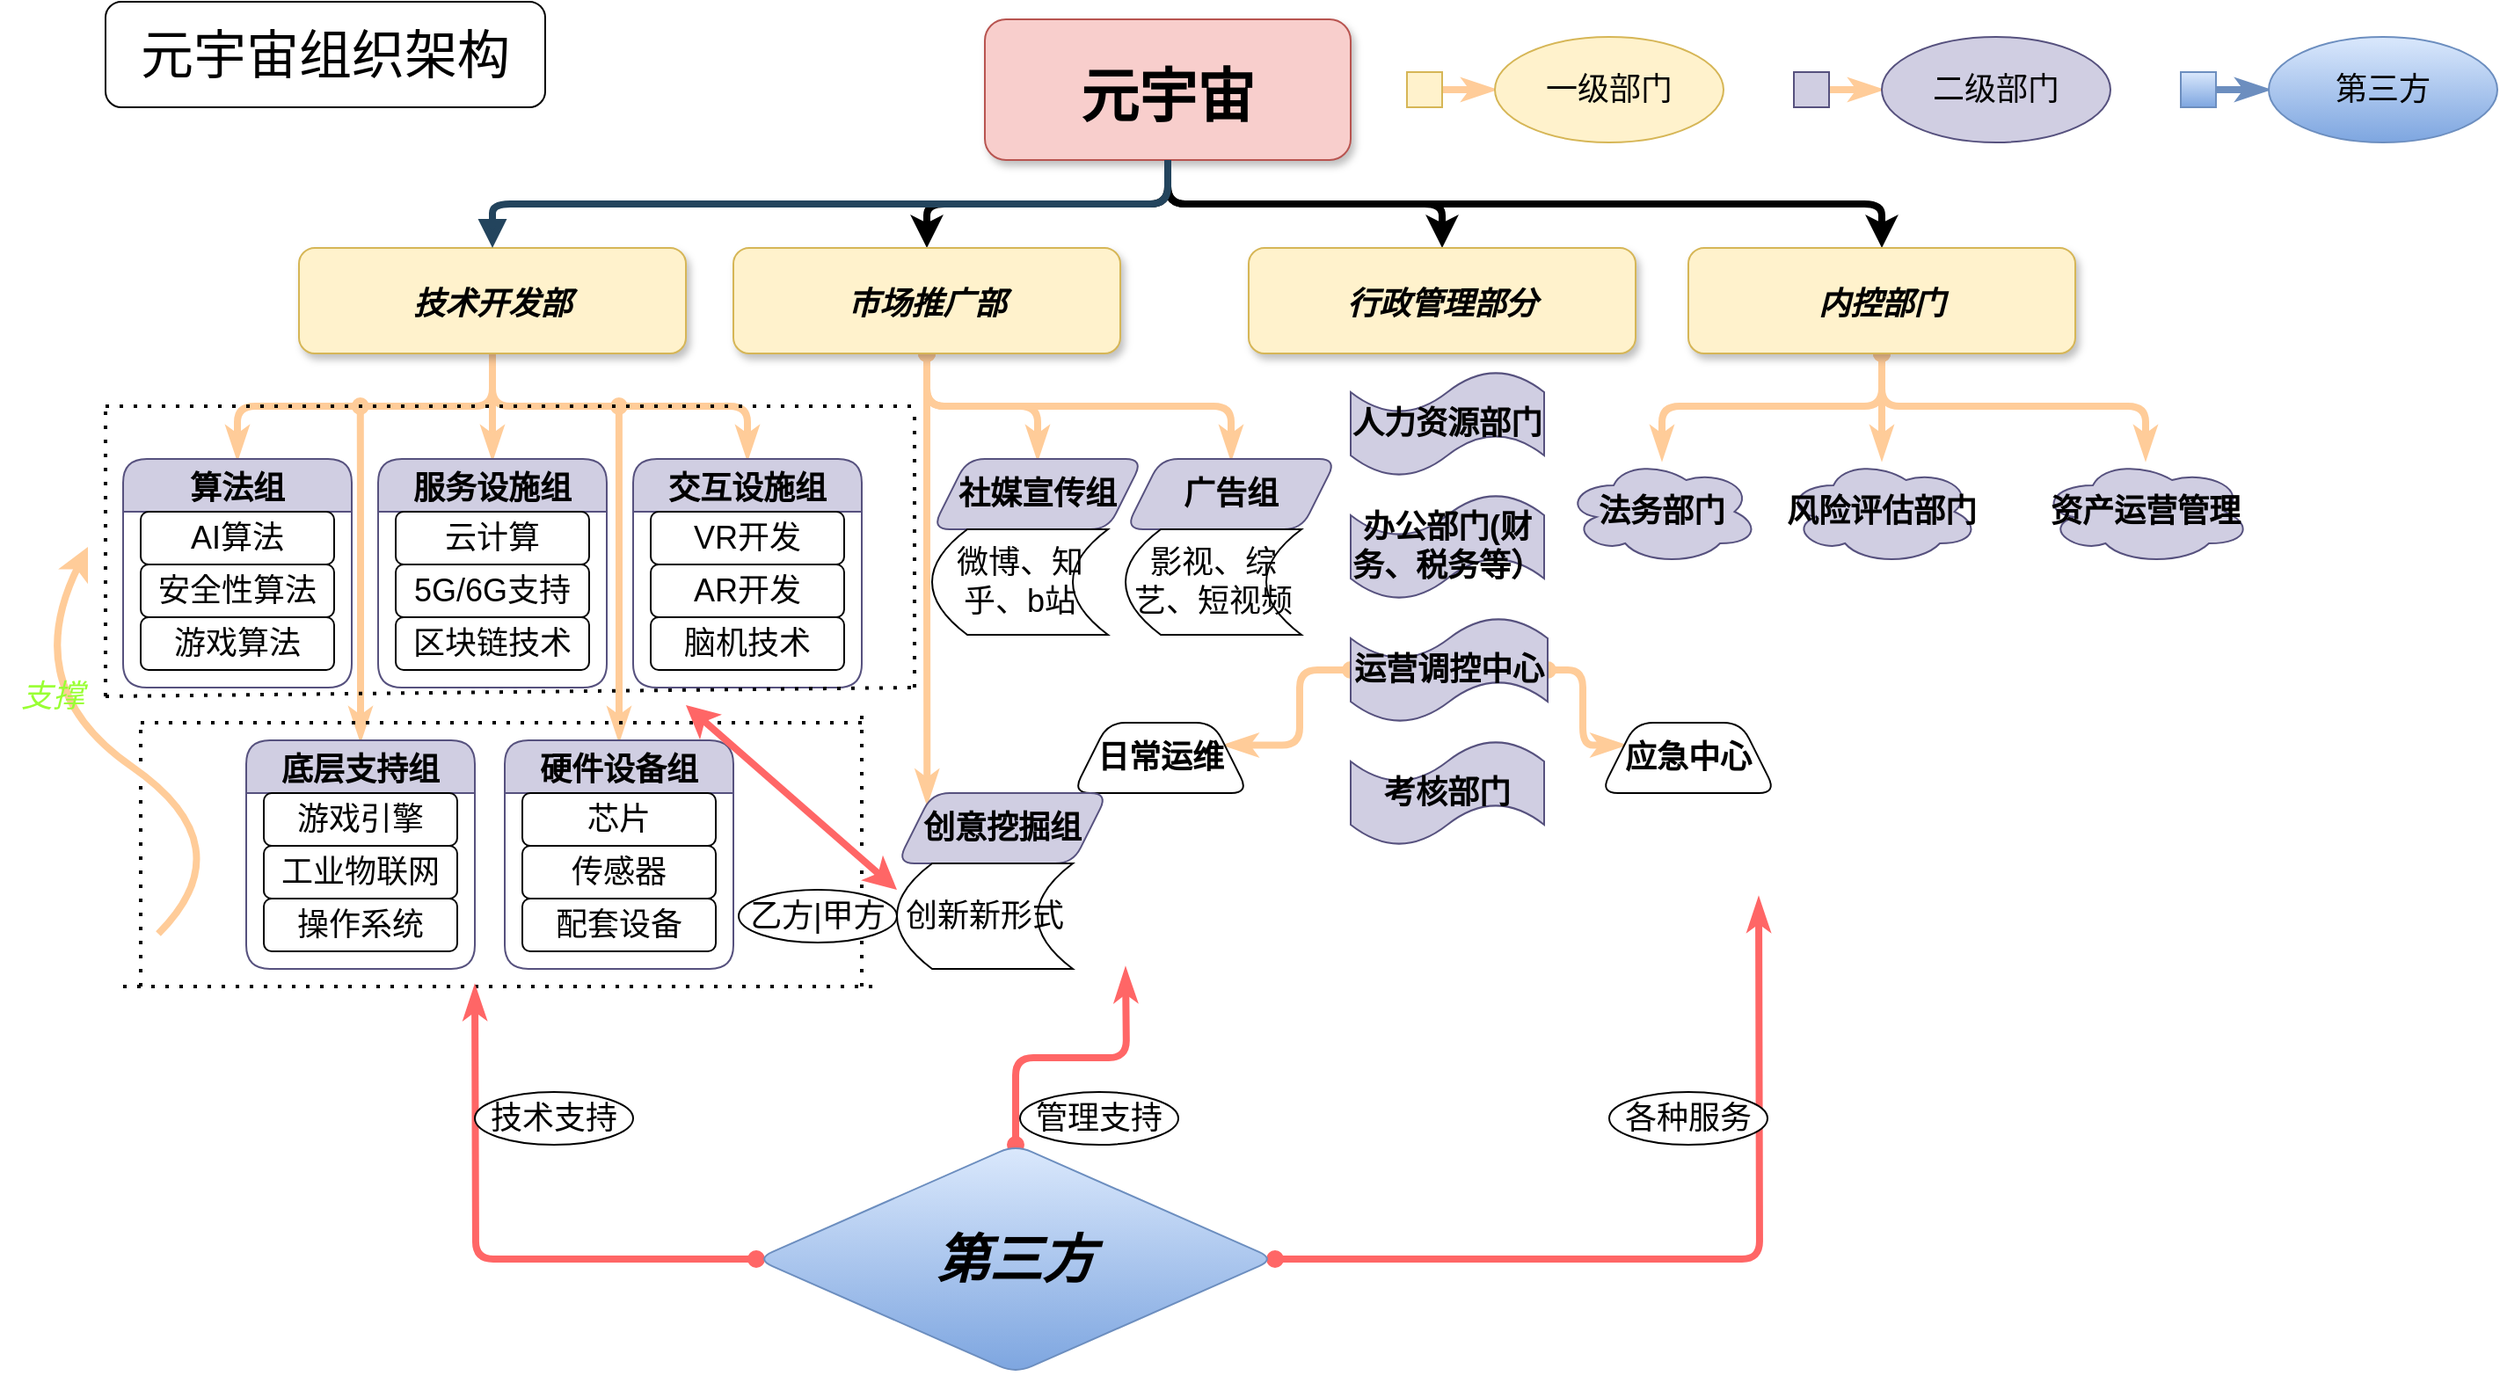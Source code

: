 <mxfile version="16.6.4" type="github">
  <diagram name="Page-1" id="97916047-d0de-89f5-080d-49f4d83e522f">
    <mxGraphModel dx="1221" dy="794" grid="1" gridSize="10" guides="1" tooltips="1" connect="1" arrows="1" fold="1" page="1" pageScale="1.5" pageWidth="1169" pageHeight="827" background="none" math="0" shadow="0">
      <root>
        <mxCell id="0" />
        <mxCell id="1" parent="0" />
        <mxCell id="0yuwsbS3l7bWuDVzYH4C-59" value="" style="edgeStyle=orthogonalEdgeStyle;rounded=1;orthogonalLoop=1;jettySize=auto;exitX=0.5;exitY=1;exitDx=0;exitDy=0;fontSize=11;fontStyle=1;strokeWidth=4;" edge="1" parent="1" source="2" target="0yuwsbS3l7bWuDVzYH4C-55">
          <mxGeometry relative="1" as="geometry" />
        </mxCell>
        <mxCell id="0yuwsbS3l7bWuDVzYH4C-65" style="edgeStyle=orthogonalEdgeStyle;rounded=1;orthogonalLoop=1;jettySize=auto;html=0;exitX=0.5;exitY=1;exitDx=0;exitDy=0;fontSize=11;strokeWidth=4;" edge="1" parent="1" source="2" target="0yuwsbS3l7bWuDVzYH4C-63">
          <mxGeometry relative="1" as="geometry" />
        </mxCell>
        <mxCell id="0yuwsbS3l7bWuDVzYH4C-69" style="edgeStyle=orthogonalEdgeStyle;rounded=1;orthogonalLoop=1;jettySize=auto;html=0;exitX=0.5;exitY=1;exitDx=0;exitDy=0;fontSize=11;strokeWidth=4;" edge="1" parent="1" source="2" target="0yuwsbS3l7bWuDVzYH4C-68">
          <mxGeometry relative="1" as="geometry" />
        </mxCell>
        <mxCell id="2" value="元宇宙" style="rounded=1;fillColor=#f8cecc;strokeColor=#b85450;shadow=1;fontStyle=1;fontSize=33;" parent="1" vertex="1">
          <mxGeometry x="800" y="40" width="208" height="80" as="geometry" />
        </mxCell>
        <mxCell id="0yuwsbS3l7bWuDVzYH4C-80" style="edgeStyle=orthogonalEdgeStyle;rounded=1;orthogonalLoop=1;jettySize=auto;html=0;exitX=0.5;exitY=1;exitDx=0;exitDy=0;entryX=0.5;entryY=0;entryDx=0;entryDy=0;fontSize=18;endArrow=classicThin;endFill=1;strokeColor=#FFCC99;strokeWidth=4;" edge="1" parent="1" source="3" target="0yuwsbS3l7bWuDVzYH4C-79">
          <mxGeometry relative="1" as="geometry" />
        </mxCell>
        <mxCell id="0yuwsbS3l7bWuDVzYH4C-88" style="edgeStyle=orthogonalEdgeStyle;rounded=1;orthogonalLoop=1;jettySize=auto;html=0;exitX=0.5;exitY=1;exitDx=0;exitDy=0;entryX=0.5;entryY=0;entryDx=0;entryDy=0;fontSize=18;endArrow=classicThin;endFill=1;strokeColor=#FFCC99;strokeWidth=4;" edge="1" parent="1" source="3" target="0yuwsbS3l7bWuDVzYH4C-84">
          <mxGeometry relative="1" as="geometry" />
        </mxCell>
        <mxCell id="0yuwsbS3l7bWuDVzYH4C-98" style="edgeStyle=orthogonalEdgeStyle;rounded=1;orthogonalLoop=1;jettySize=auto;html=0;exitX=0.5;exitY=1;exitDx=0;exitDy=0;entryX=0.5;entryY=0;entryDx=0;entryDy=0;fontSize=18;endArrow=classicThin;endFill=1;strokeColor=#FFCC99;strokeWidth=4;" edge="1" parent="1" source="3" target="0yuwsbS3l7bWuDVzYH4C-94">
          <mxGeometry relative="1" as="geometry" />
        </mxCell>
        <mxCell id="3" value="技术开发部" style="rounded=1;fillColor=#fff2cc;strokeColor=#d6b656;shadow=1;fontStyle=3;fontSize=18;" parent="1" vertex="1">
          <mxGeometry x="410" y="170" width="220" height="60" as="geometry" />
        </mxCell>
        <mxCell id="29" value="" style="edgeStyle=elbowEdgeStyle;elbow=vertical;strokeWidth=4;endArrow=block;endFill=1;fontStyle=1;strokeColor=#23445D;" parent="1" source="2" target="3" edge="1">
          <mxGeometry x="22" y="165.5" width="100" height="100" as="geometry">
            <mxPoint x="22" y="265.5" as="sourcePoint" />
            <mxPoint x="122" y="165.5" as="targetPoint" />
          </mxGeometry>
        </mxCell>
        <mxCell id="0yuwsbS3l7bWuDVzYH4C-130" style="edgeStyle=orthogonalEdgeStyle;rounded=1;orthogonalLoop=1;jettySize=auto;html=0;exitX=0.5;exitY=1;exitDx=0;exitDy=0;entryX=0.5;entryY=0;entryDx=0;entryDy=0;fontSize=18;fontColor=#99FF33;startArrow=oval;startFill=1;endArrow=classicThin;endFill=1;strokeColor=#FFCC99;strokeWidth=4;" edge="1" parent="1" source="0yuwsbS3l7bWuDVzYH4C-55" target="0yuwsbS3l7bWuDVzYH4C-129">
          <mxGeometry relative="1" as="geometry" />
        </mxCell>
        <mxCell id="0yuwsbS3l7bWuDVzYH4C-134" style="edgeStyle=orthogonalEdgeStyle;rounded=1;orthogonalLoop=1;jettySize=auto;html=0;exitX=0.5;exitY=1;exitDx=0;exitDy=0;fontSize=18;fontColor=#000000;startArrow=oval;startFill=1;endArrow=classicThin;endFill=1;strokeColor=#FFCC99;strokeWidth=4;" edge="1" parent="1" source="0yuwsbS3l7bWuDVzYH4C-55" target="0yuwsbS3l7bWuDVzYH4C-132">
          <mxGeometry relative="1" as="geometry" />
        </mxCell>
        <mxCell id="0yuwsbS3l7bWuDVzYH4C-161" style="edgeStyle=orthogonalEdgeStyle;rounded=1;orthogonalLoop=1;jettySize=auto;html=0;exitX=0.5;exitY=1;exitDx=0;exitDy=0;entryX=0;entryY=0;entryDx=0;entryDy=0;fontSize=18;fontColor=#000000;startArrow=oval;startFill=1;endArrow=classicThin;endFill=1;strokeColor=#FFCC99;strokeWidth=4;" edge="1" parent="1" source="0yuwsbS3l7bWuDVzYH4C-55" target="0yuwsbS3l7bWuDVzYH4C-159">
          <mxGeometry relative="1" as="geometry" />
        </mxCell>
        <mxCell id="0yuwsbS3l7bWuDVzYH4C-55" value="市场推广部" style="rounded=1;fillColor=#fff2cc;strokeColor=#d6b656;shadow=1;fontStyle=3;fontSize=18;" vertex="1" parent="1">
          <mxGeometry x="657" y="170" width="220" height="60" as="geometry" />
        </mxCell>
        <mxCell id="0yuwsbS3l7bWuDVzYH4C-63" value="行政管理部分" style="rounded=1;fillColor=#fff2cc;strokeColor=#d6b656;shadow=1;fontStyle=3;fontSize=18;" vertex="1" parent="1">
          <mxGeometry x="950" y="170" width="220" height="60" as="geometry" />
        </mxCell>
        <mxCell id="0yuwsbS3l7bWuDVzYH4C-147" style="edgeStyle=orthogonalEdgeStyle;rounded=1;orthogonalLoop=1;jettySize=auto;html=0;exitX=0.5;exitY=1;exitDx=0;exitDy=0;fontSize=18;fontColor=#000000;startArrow=oval;startFill=1;endArrow=classicThin;endFill=1;strokeColor=#FFCC99;strokeWidth=4;" edge="1" parent="1" source="0yuwsbS3l7bWuDVzYH4C-68" target="0yuwsbS3l7bWuDVzYH4C-145">
          <mxGeometry relative="1" as="geometry" />
        </mxCell>
        <mxCell id="0yuwsbS3l7bWuDVzYH4C-148" style="edgeStyle=orthogonalEdgeStyle;rounded=1;orthogonalLoop=1;jettySize=auto;html=0;exitX=0.5;exitY=1;exitDx=0;exitDy=0;fontSize=18;fontColor=#000000;startArrow=oval;startFill=1;endArrow=classicThin;endFill=1;strokeColor=#FFCC99;strokeWidth=4;" edge="1" parent="1" source="0yuwsbS3l7bWuDVzYH4C-68" target="0yuwsbS3l7bWuDVzYH4C-144">
          <mxGeometry relative="1" as="geometry" />
        </mxCell>
        <mxCell id="0yuwsbS3l7bWuDVzYH4C-149" style="edgeStyle=orthogonalEdgeStyle;rounded=1;orthogonalLoop=1;jettySize=auto;html=0;exitX=0.5;exitY=1;exitDx=0;exitDy=0;fontSize=18;fontColor=#000000;startArrow=oval;startFill=1;endArrow=classicThin;endFill=1;strokeColor=#FFCC99;strokeWidth=4;" edge="1" parent="1" source="0yuwsbS3l7bWuDVzYH4C-68" target="0yuwsbS3l7bWuDVzYH4C-146">
          <mxGeometry relative="1" as="geometry" />
        </mxCell>
        <mxCell id="0yuwsbS3l7bWuDVzYH4C-68" value="内控部门" style="rounded=1;fillColor=#fff2cc;strokeColor=#d6b656;shadow=1;fontStyle=3;fontSize=18;" vertex="1" parent="1">
          <mxGeometry x="1200" y="170" width="220" height="60" as="geometry" />
        </mxCell>
        <mxCell id="0yuwsbS3l7bWuDVzYH4C-90" value="" style="edgeStyle=orthogonalEdgeStyle;rounded=1;orthogonalLoop=1;jettySize=auto;html=0;fontSize=18;endArrow=classicThin;endFill=1;strokeColor=#FFCC99;strokeWidth=4;" edge="1" parent="1" source="0yuwsbS3l7bWuDVzYH4C-70" target="0yuwsbS3l7bWuDVzYH4C-89">
          <mxGeometry relative="1" as="geometry" />
        </mxCell>
        <mxCell id="0yuwsbS3l7bWuDVzYH4C-70" value="" style="rounded=0;whiteSpace=wrap;html=1;fontSize=18;fillColor=#fff2cc;strokeColor=#d6b656;" vertex="1" parent="1">
          <mxGeometry x="1040" y="70" width="20" height="20" as="geometry" />
        </mxCell>
        <mxCell id="0yuwsbS3l7bWuDVzYH4C-79" value="算法组" style="swimlane;fontSize=18;fillColor=#d0cee2;strokeColor=#56517e;swimlaneFillColor=none;rounded=1;startSize=30;" vertex="1" parent="1">
          <mxGeometry x="310" y="290" width="130" height="130" as="geometry" />
        </mxCell>
        <mxCell id="0yuwsbS3l7bWuDVzYH4C-81" value="AI算法" style="whiteSpace=wrap;html=1;rounded=1;fontSize=18;" vertex="1" parent="0yuwsbS3l7bWuDVzYH4C-79">
          <mxGeometry x="10" y="30" width="110" height="30" as="geometry" />
        </mxCell>
        <mxCell id="0yuwsbS3l7bWuDVzYH4C-82" value="安全性算法" style="whiteSpace=wrap;html=1;rounded=1;fontSize=18;" vertex="1" parent="0yuwsbS3l7bWuDVzYH4C-79">
          <mxGeometry x="10" y="60" width="110" height="30" as="geometry" />
        </mxCell>
        <mxCell id="0yuwsbS3l7bWuDVzYH4C-83" value="游戏算法" style="whiteSpace=wrap;html=1;rounded=1;fontSize=18;" vertex="1" parent="0yuwsbS3l7bWuDVzYH4C-79">
          <mxGeometry x="10" y="90" width="110" height="30" as="geometry" />
        </mxCell>
        <mxCell id="0yuwsbS3l7bWuDVzYH4C-84" value="服务设施组" style="swimlane;fontSize=18;fillColor=#d0cee2;strokeColor=#56517e;swimlaneFillColor=none;rounded=1;startSize=30;" vertex="1" parent="1">
          <mxGeometry x="455" y="290" width="130" height="130" as="geometry" />
        </mxCell>
        <mxCell id="0yuwsbS3l7bWuDVzYH4C-85" value="云计算" style="whiteSpace=wrap;html=1;rounded=1;fontSize=18;" vertex="1" parent="0yuwsbS3l7bWuDVzYH4C-84">
          <mxGeometry x="10" y="30" width="110" height="30" as="geometry" />
        </mxCell>
        <mxCell id="0yuwsbS3l7bWuDVzYH4C-86" value="5G/6G支持" style="whiteSpace=wrap;html=1;rounded=1;fontSize=18;" vertex="1" parent="0yuwsbS3l7bWuDVzYH4C-84">
          <mxGeometry x="10" y="60" width="110" height="30" as="geometry" />
        </mxCell>
        <mxCell id="0yuwsbS3l7bWuDVzYH4C-87" value="区块链技术" style="whiteSpace=wrap;html=1;rounded=1;fontSize=18;" vertex="1" parent="0yuwsbS3l7bWuDVzYH4C-84">
          <mxGeometry x="10" y="90" width="110" height="30" as="geometry" />
        </mxCell>
        <mxCell id="0yuwsbS3l7bWuDVzYH4C-89" value="一级部门" style="ellipse;whiteSpace=wrap;html=1;fontSize=18;fillColor=#fff2cc;strokeColor=#d6b656;rounded=0;" vertex="1" parent="1">
          <mxGeometry x="1090" y="50" width="130" height="60" as="geometry" />
        </mxCell>
        <mxCell id="0yuwsbS3l7bWuDVzYH4C-91" value="" style="edgeStyle=orthogonalEdgeStyle;rounded=1;orthogonalLoop=1;jettySize=auto;html=0;fontSize=18;endArrow=classicThin;endFill=1;strokeColor=#FFCC99;strokeWidth=4;" edge="1" parent="1" source="0yuwsbS3l7bWuDVzYH4C-92" target="0yuwsbS3l7bWuDVzYH4C-93">
          <mxGeometry relative="1" as="geometry" />
        </mxCell>
        <mxCell id="0yuwsbS3l7bWuDVzYH4C-92" value="" style="rounded=0;whiteSpace=wrap;html=1;fontSize=18;fillColor=#d0cee2;strokeColor=#56517e;" vertex="1" parent="1">
          <mxGeometry x="1260" y="70" width="20" height="20" as="geometry" />
        </mxCell>
        <mxCell id="0yuwsbS3l7bWuDVzYH4C-93" value="二级部门" style="ellipse;whiteSpace=wrap;html=1;fontSize=18;fillColor=#d0cee2;strokeColor=#56517e;rounded=0;" vertex="1" parent="1">
          <mxGeometry x="1310" y="50" width="130" height="60" as="geometry" />
        </mxCell>
        <mxCell id="0yuwsbS3l7bWuDVzYH4C-94" value="交互设施组" style="swimlane;fontSize=18;fillColor=#d0cee2;strokeColor=#56517e;swimlaneFillColor=none;rounded=1;startSize=30;" vertex="1" parent="1">
          <mxGeometry x="600" y="290" width="130" height="130" as="geometry" />
        </mxCell>
        <mxCell id="0yuwsbS3l7bWuDVzYH4C-95" value="VR开发" style="whiteSpace=wrap;html=1;rounded=1;fontSize=18;" vertex="1" parent="0yuwsbS3l7bWuDVzYH4C-94">
          <mxGeometry x="10" y="30" width="110" height="30" as="geometry" />
        </mxCell>
        <mxCell id="0yuwsbS3l7bWuDVzYH4C-96" value="AR开发" style="whiteSpace=wrap;html=1;rounded=1;fontSize=18;" vertex="1" parent="0yuwsbS3l7bWuDVzYH4C-94">
          <mxGeometry x="10" y="60" width="110" height="30" as="geometry" />
        </mxCell>
        <mxCell id="0yuwsbS3l7bWuDVzYH4C-97" value="脑机技术" style="whiteSpace=wrap;html=1;rounded=1;fontSize=18;" vertex="1" parent="0yuwsbS3l7bWuDVzYH4C-94">
          <mxGeometry x="10" y="90" width="110" height="30" as="geometry" />
        </mxCell>
        <mxCell id="0yuwsbS3l7bWuDVzYH4C-105" style="edgeStyle=orthogonalEdgeStyle;rounded=1;orthogonalLoop=1;jettySize=auto;html=0;exitX=0.5;exitY=0;exitDx=0;exitDy=0;fontSize=18;endArrow=oval;endFill=1;strokeColor=#FFCC99;strokeWidth=4;startArrow=classicThin;startFill=1;" edge="1" parent="1" source="0yuwsbS3l7bWuDVzYH4C-100">
          <mxGeometry relative="1" as="geometry">
            <mxPoint x="444.882" y="260" as="targetPoint" />
          </mxGeometry>
        </mxCell>
        <mxCell id="0yuwsbS3l7bWuDVzYH4C-100" value="底层支持组" style="swimlane;fontSize=18;fillColor=#d0cee2;strokeColor=#56517e;swimlaneFillColor=none;rounded=1;startSize=30;" vertex="1" parent="1">
          <mxGeometry x="380" y="450" width="130" height="130" as="geometry" />
        </mxCell>
        <mxCell id="0yuwsbS3l7bWuDVzYH4C-101" value="游戏引擎" style="whiteSpace=wrap;html=1;rounded=1;fontSize=18;" vertex="1" parent="0yuwsbS3l7bWuDVzYH4C-100">
          <mxGeometry x="10" y="30" width="110" height="30" as="geometry" />
        </mxCell>
        <mxCell id="0yuwsbS3l7bWuDVzYH4C-102" value="工业物联网" style="whiteSpace=wrap;html=1;rounded=1;fontSize=18;" vertex="1" parent="0yuwsbS3l7bWuDVzYH4C-100">
          <mxGeometry x="10" y="60" width="110" height="30" as="geometry" />
        </mxCell>
        <mxCell id="0yuwsbS3l7bWuDVzYH4C-103" value="操作系统" style="whiteSpace=wrap;html=1;rounded=1;fontSize=18;" vertex="1" parent="0yuwsbS3l7bWuDVzYH4C-100">
          <mxGeometry x="10" y="90" width="110" height="30" as="geometry" />
        </mxCell>
        <mxCell id="0yuwsbS3l7bWuDVzYH4C-112" style="edgeStyle=orthogonalEdgeStyle;rounded=1;orthogonalLoop=1;jettySize=auto;html=0;exitX=0.5;exitY=0;exitDx=0;exitDy=0;fontSize=18;startArrow=classicThin;startFill=1;endArrow=oval;endFill=1;strokeColor=#FFCC99;strokeWidth=4;" edge="1" parent="1" source="0yuwsbS3l7bWuDVzYH4C-106">
          <mxGeometry relative="1" as="geometry">
            <mxPoint x="591.941" y="260" as="targetPoint" />
          </mxGeometry>
        </mxCell>
        <mxCell id="0yuwsbS3l7bWuDVzYH4C-106" value="硬件设备组" style="swimlane;fontSize=18;fillColor=#d0cee2;strokeColor=#56517e;swimlaneFillColor=none;rounded=1;startSize=30;" vertex="1" parent="1">
          <mxGeometry x="527" y="450" width="130" height="130" as="geometry" />
        </mxCell>
        <mxCell id="0yuwsbS3l7bWuDVzYH4C-107" value="芯片" style="whiteSpace=wrap;html=1;rounded=1;fontSize=18;" vertex="1" parent="0yuwsbS3l7bWuDVzYH4C-106">
          <mxGeometry x="10" y="30" width="110" height="30" as="geometry" />
        </mxCell>
        <mxCell id="0yuwsbS3l7bWuDVzYH4C-108" value="传感器" style="whiteSpace=wrap;html=1;rounded=1;fontSize=18;" vertex="1" parent="0yuwsbS3l7bWuDVzYH4C-106">
          <mxGeometry x="10" y="60" width="110" height="30" as="geometry" />
        </mxCell>
        <mxCell id="0yuwsbS3l7bWuDVzYH4C-109" value="配套设备" style="whiteSpace=wrap;html=1;rounded=1;fontSize=18;" vertex="1" parent="0yuwsbS3l7bWuDVzYH4C-106">
          <mxGeometry x="10" y="90" width="110" height="30" as="geometry" />
        </mxCell>
        <mxCell id="0yuwsbS3l7bWuDVzYH4C-117" value="" style="endArrow=none;dashed=1;html=1;dashPattern=1 3;strokeWidth=2;rounded=1;fontSize=18;" edge="1" parent="1">
          <mxGeometry width="50" height="50" relative="1" as="geometry">
            <mxPoint x="310" y="590" as="sourcePoint" />
            <mxPoint x="740" y="590" as="targetPoint" />
          </mxGeometry>
        </mxCell>
        <mxCell id="0yuwsbS3l7bWuDVzYH4C-119" value="" style="endArrow=none;dashed=1;html=1;dashPattern=1 3;strokeWidth=2;rounded=1;fontSize=18;" edge="1" parent="1">
          <mxGeometry width="50" height="50" relative="1" as="geometry">
            <mxPoint x="730" y="590" as="sourcePoint" />
            <mxPoint x="730" y="430" as="targetPoint" />
            <Array as="points">
              <mxPoint x="730" y="510" />
            </Array>
          </mxGeometry>
        </mxCell>
        <mxCell id="0yuwsbS3l7bWuDVzYH4C-120" value="" style="endArrow=none;dashed=1;html=1;dashPattern=1 3;strokeWidth=2;rounded=1;fontSize=18;" edge="1" parent="1">
          <mxGeometry width="50" height="50" relative="1" as="geometry">
            <mxPoint x="320" y="440" as="sourcePoint" />
            <mxPoint x="730" y="440" as="targetPoint" />
          </mxGeometry>
        </mxCell>
        <mxCell id="0yuwsbS3l7bWuDVzYH4C-121" value="" style="endArrow=none;dashed=1;html=1;dashPattern=1 3;strokeWidth=2;rounded=1;fontSize=18;" edge="1" parent="1">
          <mxGeometry width="50" height="50" relative="1" as="geometry">
            <mxPoint x="320" y="590" as="sourcePoint" />
            <mxPoint x="320" y="440" as="targetPoint" />
          </mxGeometry>
        </mxCell>
        <mxCell id="0yuwsbS3l7bWuDVzYH4C-122" value="" style="curved=1;endArrow=classic;html=1;rounded=1;fontSize=18;strokeColor=#FFCC99;strokeWidth=4;" edge="1" parent="1">
          <mxGeometry width="50" height="50" relative="1" as="geometry">
            <mxPoint x="330" y="560" as="sourcePoint" />
            <mxPoint x="290" y="340" as="targetPoint" />
            <Array as="points">
              <mxPoint x="380" y="510" />
              <mxPoint x="250" y="420" />
            </Array>
          </mxGeometry>
        </mxCell>
        <mxCell id="0yuwsbS3l7bWuDVzYH4C-123" value="&lt;i&gt;&lt;font color=&quot;#99ff33&quot;&gt;支撑&lt;/font&gt;&lt;/i&gt;" style="text;html=1;strokeColor=none;fillColor=none;align=center;verticalAlign=middle;whiteSpace=wrap;rounded=0;fontSize=18;" vertex="1" parent="1">
          <mxGeometry x="240" y="410" width="60" height="30" as="geometry" />
        </mxCell>
        <mxCell id="0yuwsbS3l7bWuDVzYH4C-124" value="" style="endArrow=none;dashed=1;html=1;dashPattern=1 3;strokeWidth=2;rounded=1;fontSize=18;fontColor=#99FF33;" edge="1" parent="1">
          <mxGeometry width="50" height="50" relative="1" as="geometry">
            <mxPoint x="300" y="260" as="sourcePoint" />
            <mxPoint x="760" y="260" as="targetPoint" />
          </mxGeometry>
        </mxCell>
        <mxCell id="0yuwsbS3l7bWuDVzYH4C-125" value="" style="endArrow=none;dashed=1;html=1;dashPattern=1 3;strokeWidth=2;rounded=1;fontSize=18;fontColor=#99FF33;" edge="1" parent="1">
          <mxGeometry width="50" height="50" relative="1" as="geometry">
            <mxPoint x="760" y="420" as="sourcePoint" />
            <mxPoint x="760" y="260" as="targetPoint" />
          </mxGeometry>
        </mxCell>
        <mxCell id="0yuwsbS3l7bWuDVzYH4C-126" value="" style="endArrow=none;dashed=1;html=1;dashPattern=1 3;strokeWidth=2;rounded=1;fontSize=18;fontColor=#99FF33;exitX=1;exitY=0.5;exitDx=0;exitDy=0;" edge="1" parent="1" source="0yuwsbS3l7bWuDVzYH4C-123">
          <mxGeometry width="50" height="50" relative="1" as="geometry">
            <mxPoint x="700" y="410" as="sourcePoint" />
            <mxPoint x="760" y="420" as="targetPoint" />
          </mxGeometry>
        </mxCell>
        <mxCell id="0yuwsbS3l7bWuDVzYH4C-127" value="" style="endArrow=none;dashed=1;html=1;dashPattern=1 3;strokeWidth=2;rounded=1;fontSize=18;fontColor=#99FF33;exitX=1;exitY=0.5;exitDx=0;exitDy=0;" edge="1" parent="1" source="0yuwsbS3l7bWuDVzYH4C-123">
          <mxGeometry width="50" height="50" relative="1" as="geometry">
            <mxPoint x="700" y="410" as="sourcePoint" />
            <mxPoint x="300" y="260" as="targetPoint" />
          </mxGeometry>
        </mxCell>
        <mxCell id="0yuwsbS3l7bWuDVzYH4C-129" value="&lt;b&gt;社媒宣传组&lt;/b&gt;" style="shape=parallelogram;perimeter=parallelogramPerimeter;whiteSpace=wrap;html=1;fixedSize=1;rounded=1;fontSize=18;fillColor=#d0cee2;strokeColor=#56517e;" vertex="1" parent="1">
          <mxGeometry x="770" y="290" width="120" height="40" as="geometry" />
        </mxCell>
        <mxCell id="0yuwsbS3l7bWuDVzYH4C-131" value="&lt;font color=&quot;#000000&quot;&gt;微博、知乎、b站&lt;/font&gt;" style="shape=dataStorage;whiteSpace=wrap;html=1;fixedSize=1;rounded=1;fontSize=18;fontColor=#99FF33;" vertex="1" parent="1">
          <mxGeometry x="770" y="330" width="100" height="60" as="geometry" />
        </mxCell>
        <mxCell id="0yuwsbS3l7bWuDVzYH4C-132" value="&lt;b&gt;广告组&lt;/b&gt;" style="shape=parallelogram;perimeter=parallelogramPerimeter;whiteSpace=wrap;html=1;fixedSize=1;rounded=1;fontSize=18;fillColor=#d0cee2;strokeColor=#56517e;" vertex="1" parent="1">
          <mxGeometry x="880" y="290" width="120" height="40" as="geometry" />
        </mxCell>
        <mxCell id="0yuwsbS3l7bWuDVzYH4C-133" value="&lt;font color=&quot;#000000&quot;&gt;影视、综艺、短视频&lt;/font&gt;" style="shape=dataStorage;whiteSpace=wrap;html=1;fixedSize=1;rounded=1;fontSize=18;fontColor=#99FF33;" vertex="1" parent="1">
          <mxGeometry x="880" y="330" width="100" height="60" as="geometry" />
        </mxCell>
        <mxCell id="0yuwsbS3l7bWuDVzYH4C-138" value="&lt;b&gt;人力资源部门&lt;/b&gt;" style="shape=tape;whiteSpace=wrap;html=1;rounded=1;fontSize=18;fillColor=#d0cee2;strokeColor=#56517e;" vertex="1" parent="1">
          <mxGeometry x="1008" y="240" width="110" height="60" as="geometry" />
        </mxCell>
        <mxCell id="0yuwsbS3l7bWuDVzYH4C-153" style="edgeStyle=orthogonalEdgeStyle;rounded=1;orthogonalLoop=1;jettySize=auto;html=0;exitX=0;exitY=0.5;exitDx=0;exitDy=0;exitPerimeter=0;entryX=1;entryY=0.25;entryDx=0;entryDy=0;fontSize=18;fontColor=#000000;startArrow=oval;startFill=1;endArrow=classicThin;endFill=1;strokeColor=#FFCC99;strokeWidth=4;" edge="1" parent="1" source="0yuwsbS3l7bWuDVzYH4C-140" target="0yuwsbS3l7bWuDVzYH4C-152">
          <mxGeometry relative="1" as="geometry" />
        </mxCell>
        <mxCell id="0yuwsbS3l7bWuDVzYH4C-156" style="edgeStyle=orthogonalEdgeStyle;rounded=1;orthogonalLoop=1;jettySize=auto;html=0;exitX=1;exitY=0.5;exitDx=0;exitDy=0;exitPerimeter=0;entryX=0;entryY=0.25;entryDx=0;entryDy=0;fontSize=18;fontColor=#000000;startArrow=oval;startFill=1;endArrow=classicThin;endFill=1;strokeColor=#FFCC99;strokeWidth=4;" edge="1" parent="1" source="0yuwsbS3l7bWuDVzYH4C-140" target="0yuwsbS3l7bWuDVzYH4C-154">
          <mxGeometry relative="1" as="geometry" />
        </mxCell>
        <mxCell id="0yuwsbS3l7bWuDVzYH4C-140" value="&lt;b&gt;运营调控中心&lt;/b&gt;" style="shape=tape;whiteSpace=wrap;html=1;rounded=1;fontSize=18;fillColor=#d0cee2;strokeColor=#56517e;" vertex="1" parent="1">
          <mxGeometry x="1008" y="380" width="112" height="60" as="geometry" />
        </mxCell>
        <mxCell id="0yuwsbS3l7bWuDVzYH4C-141" value="&lt;b&gt;办公部门(财务、税务等）&lt;/b&gt;" style="shape=tape;whiteSpace=wrap;html=1;rounded=1;fontSize=18;fillColor=#d0cee2;strokeColor=#56517e;" vertex="1" parent="1">
          <mxGeometry x="1008" y="310" width="110" height="60" as="geometry" />
        </mxCell>
        <mxCell id="0yuwsbS3l7bWuDVzYH4C-143" value="&lt;b&gt;考核部门&lt;/b&gt;" style="shape=tape;whiteSpace=wrap;html=1;rounded=1;fontSize=18;fillColor=#d0cee2;strokeColor=#56517e;" vertex="1" parent="1">
          <mxGeometry x="1008" y="450" width="110" height="60" as="geometry" />
        </mxCell>
        <mxCell id="0yuwsbS3l7bWuDVzYH4C-144" value="&lt;b&gt;法务部门&lt;/b&gt;" style="ellipse;shape=cloud;whiteSpace=wrap;html=1;rounded=1;fontSize=18;fillColor=#d0cee2;strokeColor=#56517e;" vertex="1" parent="1">
          <mxGeometry x="1130" y="290" width="110" height="60" as="geometry" />
        </mxCell>
        <mxCell id="0yuwsbS3l7bWuDVzYH4C-145" value="&lt;b&gt;风险评估部门&lt;/b&gt;" style="ellipse;shape=cloud;whiteSpace=wrap;html=1;rounded=1;fontSize=18;fillColor=#d0cee2;strokeColor=#56517e;" vertex="1" parent="1">
          <mxGeometry x="1255" y="290" width="110" height="60" as="geometry" />
        </mxCell>
        <mxCell id="0yuwsbS3l7bWuDVzYH4C-146" value="&lt;b&gt;资产运营管理&lt;/b&gt;" style="ellipse;shape=cloud;whiteSpace=wrap;html=1;rounded=1;fontSize=18;fillColor=#d0cee2;strokeColor=#56517e;" vertex="1" parent="1">
          <mxGeometry x="1400" y="290" width="120" height="60" as="geometry" />
        </mxCell>
        <mxCell id="0yuwsbS3l7bWuDVzYH4C-152" value="&lt;b&gt;日常运维&lt;/b&gt;" style="shape=trapezoid;perimeter=trapezoidPerimeter;whiteSpace=wrap;html=1;fixedSize=1;rounded=1;fontSize=18;fontColor=#000000;" vertex="1" parent="1">
          <mxGeometry x="850" y="440" width="100" height="40" as="geometry" />
        </mxCell>
        <mxCell id="0yuwsbS3l7bWuDVzYH4C-154" value="&lt;b&gt;应急中心&lt;/b&gt;" style="shape=trapezoid;perimeter=trapezoidPerimeter;whiteSpace=wrap;html=1;fixedSize=1;rounded=1;fontSize=18;fontColor=#000000;" vertex="1" parent="1">
          <mxGeometry x="1150" y="440" width="100" height="40" as="geometry" />
        </mxCell>
        <mxCell id="0yuwsbS3l7bWuDVzYH4C-159" value="&lt;b&gt;创意挖掘组&lt;/b&gt;" style="shape=parallelogram;perimeter=parallelogramPerimeter;whiteSpace=wrap;html=1;fixedSize=1;rounded=1;fontSize=18;fillColor=#d0cee2;strokeColor=#56517e;" vertex="1" parent="1">
          <mxGeometry x="750" y="480" width="120" height="40" as="geometry" />
        </mxCell>
        <mxCell id="0yuwsbS3l7bWuDVzYH4C-160" value="&lt;font color=&quot;#000000&quot;&gt;创新新形式&lt;/font&gt;" style="shape=dataStorage;whiteSpace=wrap;html=1;fixedSize=1;rounded=1;fontSize=18;fontColor=#99FF33;" vertex="1" parent="1">
          <mxGeometry x="750" y="520" width="100" height="60" as="geometry" />
        </mxCell>
        <mxCell id="0yuwsbS3l7bWuDVzYH4C-163" value="" style="endArrow=classic;startArrow=classic;html=1;rounded=1;fontSize=18;fontColor=#000000;strokeColor=#FF6666;strokeWidth=4;entryX=0;entryY=0.25;entryDx=0;entryDy=0;" edge="1" parent="1" target="0yuwsbS3l7bWuDVzYH4C-160">
          <mxGeometry width="50" height="50" relative="1" as="geometry">
            <mxPoint x="630" y="430" as="sourcePoint" />
            <mxPoint x="740" y="620" as="targetPoint" />
          </mxGeometry>
        </mxCell>
        <mxCell id="0yuwsbS3l7bWuDVzYH4C-164" value="乙方|甲方" style="ellipse;whiteSpace=wrap;html=1;rounded=1;fontSize=18;fontColor=#000000;" vertex="1" parent="1">
          <mxGeometry x="660" y="535" width="90" height="30" as="geometry" />
        </mxCell>
        <mxCell id="0yuwsbS3l7bWuDVzYH4C-170" style="edgeStyle=orthogonalEdgeStyle;rounded=1;orthogonalLoop=1;jettySize=auto;html=0;fontSize=30;fontColor=#000000;startArrow=oval;startFill=1;endArrow=classicThin;endFill=1;strokeColor=#FF6666;strokeWidth=4;" edge="1" parent="1" source="0yuwsbS3l7bWuDVzYH4C-166">
          <mxGeometry relative="1" as="geometry">
            <mxPoint x="510" y="590.0" as="targetPoint" />
          </mxGeometry>
        </mxCell>
        <mxCell id="0yuwsbS3l7bWuDVzYH4C-172" style="edgeStyle=orthogonalEdgeStyle;rounded=1;orthogonalLoop=1;jettySize=auto;html=0;exitX=0.5;exitY=0;exitDx=0;exitDy=0;fontSize=30;fontColor=#000000;startArrow=oval;startFill=1;endArrow=classicThin;endFill=1;strokeColor=#FF6666;strokeWidth=4;" edge="1" parent="1" source="0yuwsbS3l7bWuDVzYH4C-166">
          <mxGeometry relative="1" as="geometry">
            <mxPoint x="880" y="580" as="targetPoint" />
          </mxGeometry>
        </mxCell>
        <mxCell id="0yuwsbS3l7bWuDVzYH4C-174" style="edgeStyle=orthogonalEdgeStyle;rounded=1;orthogonalLoop=1;jettySize=auto;html=0;exitX=1;exitY=0.5;exitDx=0;exitDy=0;fontSize=30;fontColor=#000000;startArrow=oval;startFill=1;endArrow=classicThin;endFill=1;strokeColor=#FF6666;strokeWidth=4;" edge="1" parent="1" source="0yuwsbS3l7bWuDVzYH4C-166">
          <mxGeometry relative="1" as="geometry">
            <mxPoint x="1240" y="540.0" as="targetPoint" />
          </mxGeometry>
        </mxCell>
        <mxCell id="0yuwsbS3l7bWuDVzYH4C-166" value="&lt;font style=&quot;font-size: 30px&quot;&gt;&lt;b&gt;&lt;i&gt;第三方&lt;/i&gt;&lt;/b&gt;&lt;/font&gt;" style="rhombus;whiteSpace=wrap;html=1;rounded=1;fontSize=18;fillColor=#dae8fc;gradientColor=#7ea6e0;strokeColor=#6c8ebf;" vertex="1" parent="1">
          <mxGeometry x="670" y="680" width="295" height="130" as="geometry" />
        </mxCell>
        <mxCell id="0yuwsbS3l7bWuDVzYH4C-167" value="" style="edgeStyle=orthogonalEdgeStyle;rounded=1;orthogonalLoop=1;jettySize=auto;html=0;fontSize=18;endArrow=classicThin;endFill=1;strokeColor=#6c8ebf;strokeWidth=4;fillColor=#dae8fc;gradientColor=#7ea6e0;" edge="1" parent="1" source="0yuwsbS3l7bWuDVzYH4C-168" target="0yuwsbS3l7bWuDVzYH4C-169">
          <mxGeometry relative="1" as="geometry" />
        </mxCell>
        <mxCell id="0yuwsbS3l7bWuDVzYH4C-168" value="" style="rounded=0;whiteSpace=wrap;html=1;fontSize=18;fillColor=#dae8fc;strokeColor=#6c8ebf;gradientColor=#7ea6e0;" vertex="1" parent="1">
          <mxGeometry x="1480" y="70" width="20" height="20" as="geometry" />
        </mxCell>
        <mxCell id="0yuwsbS3l7bWuDVzYH4C-169" value="第三方" style="ellipse;whiteSpace=wrap;html=1;fontSize=18;fillColor=#dae8fc;strokeColor=#6c8ebf;rounded=0;gradientColor=#7ea6e0;" vertex="1" parent="1">
          <mxGeometry x="1530" y="50" width="130" height="60" as="geometry" />
        </mxCell>
        <mxCell id="0yuwsbS3l7bWuDVzYH4C-171" value="技术支持" style="ellipse;whiteSpace=wrap;html=1;rounded=1;fontSize=18;fontColor=#000000;" vertex="1" parent="1">
          <mxGeometry x="510" y="650" width="90" height="30" as="geometry" />
        </mxCell>
        <mxCell id="0yuwsbS3l7bWuDVzYH4C-173" value="管理支持" style="ellipse;whiteSpace=wrap;html=1;rounded=1;fontSize=18;fontColor=#000000;" vertex="1" parent="1">
          <mxGeometry x="820" y="650" width="90" height="30" as="geometry" />
        </mxCell>
        <mxCell id="0yuwsbS3l7bWuDVzYH4C-175" value="各种服务" style="ellipse;whiteSpace=wrap;html=1;rounded=1;fontSize=18;fontColor=#000000;" vertex="1" parent="1">
          <mxGeometry x="1155" y="650" width="90" height="30" as="geometry" />
        </mxCell>
        <mxCell id="0yuwsbS3l7bWuDVzYH4C-176" value="元宇宙组织架构" style="rounded=1;whiteSpace=wrap;html=1;fontSize=30;fontColor=#000000;" vertex="1" parent="1">
          <mxGeometry x="300" y="30" width="250" height="60" as="geometry" />
        </mxCell>
      </root>
    </mxGraphModel>
  </diagram>
</mxfile>
